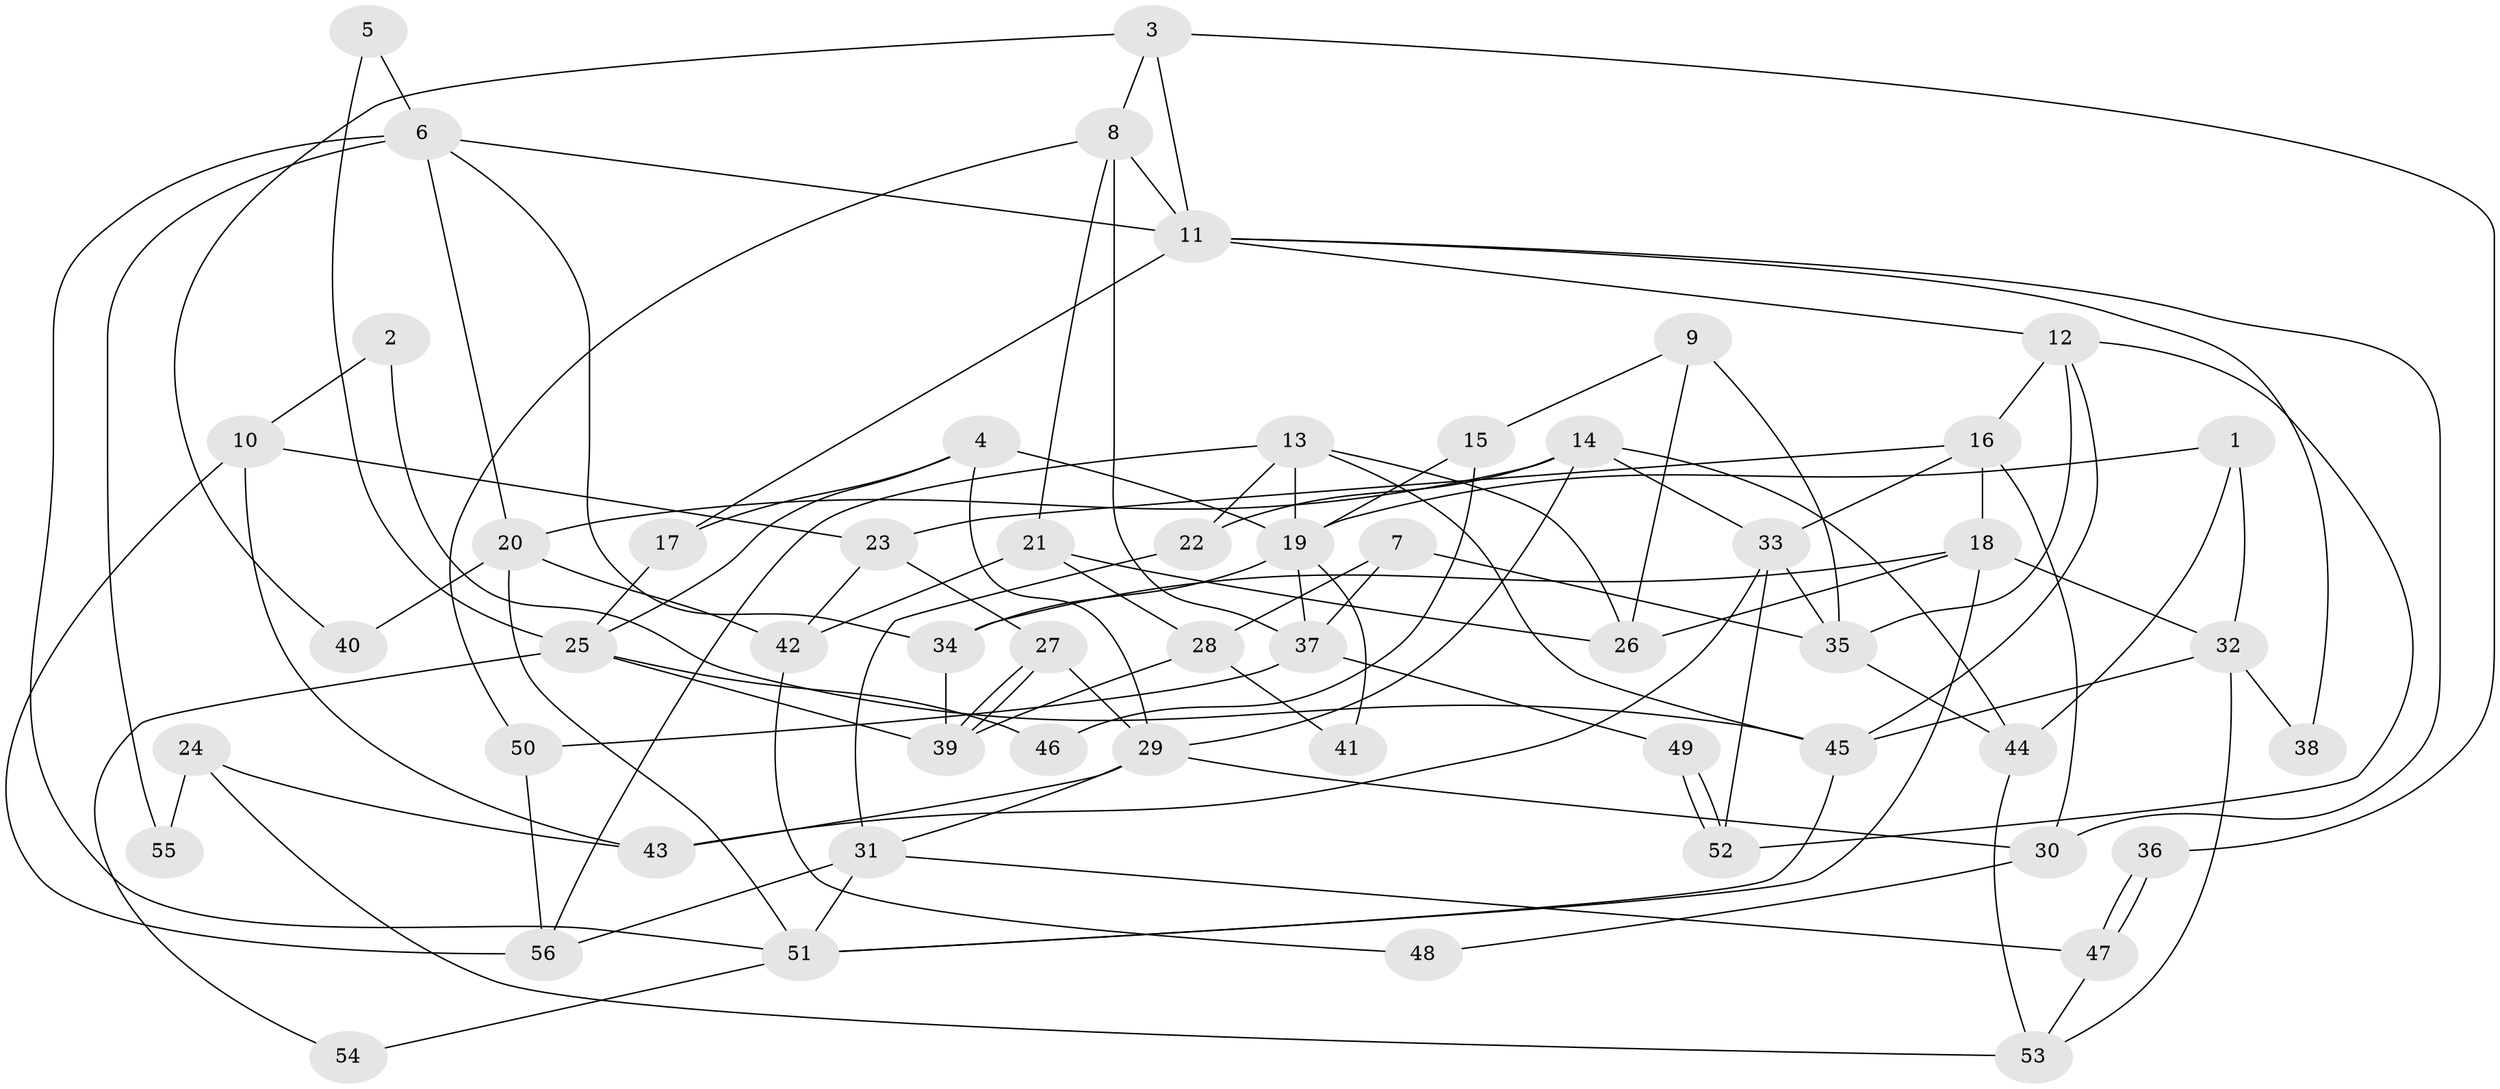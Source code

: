 // Generated by graph-tools (version 1.1) at 2025/15/03/09/25 04:15:12]
// undirected, 56 vertices, 112 edges
graph export_dot {
graph [start="1"]
  node [color=gray90,style=filled];
  1;
  2;
  3;
  4;
  5;
  6;
  7;
  8;
  9;
  10;
  11;
  12;
  13;
  14;
  15;
  16;
  17;
  18;
  19;
  20;
  21;
  22;
  23;
  24;
  25;
  26;
  27;
  28;
  29;
  30;
  31;
  32;
  33;
  34;
  35;
  36;
  37;
  38;
  39;
  40;
  41;
  42;
  43;
  44;
  45;
  46;
  47;
  48;
  49;
  50;
  51;
  52;
  53;
  54;
  55;
  56;
  1 -- 19;
  1 -- 44;
  1 -- 32;
  2 -- 10;
  2 -- 45;
  3 -- 11;
  3 -- 8;
  3 -- 36;
  3 -- 40;
  4 -- 29;
  4 -- 19;
  4 -- 17;
  4 -- 25;
  5 -- 25;
  5 -- 6;
  6 -- 51;
  6 -- 11;
  6 -- 20;
  6 -- 34;
  6 -- 55;
  7 -- 35;
  7 -- 37;
  7 -- 28;
  8 -- 50;
  8 -- 11;
  8 -- 21;
  8 -- 37;
  9 -- 35;
  9 -- 26;
  9 -- 15;
  10 -- 23;
  10 -- 43;
  10 -- 56;
  11 -- 30;
  11 -- 17;
  11 -- 12;
  11 -- 38;
  12 -- 52;
  12 -- 16;
  12 -- 35;
  12 -- 45;
  13 -- 45;
  13 -- 56;
  13 -- 19;
  13 -- 22;
  13 -- 26;
  14 -- 44;
  14 -- 29;
  14 -- 20;
  14 -- 22;
  14 -- 33;
  15 -- 19;
  15 -- 46;
  16 -- 18;
  16 -- 23;
  16 -- 30;
  16 -- 33;
  17 -- 25;
  18 -- 34;
  18 -- 32;
  18 -- 26;
  18 -- 51;
  19 -- 34;
  19 -- 37;
  19 -- 41;
  20 -- 40;
  20 -- 42;
  20 -- 51;
  21 -- 26;
  21 -- 28;
  21 -- 42;
  22 -- 31;
  23 -- 42;
  23 -- 27;
  24 -- 43;
  24 -- 53;
  24 -- 55;
  25 -- 39;
  25 -- 46;
  25 -- 54;
  27 -- 39;
  27 -- 39;
  27 -- 29;
  28 -- 39;
  28 -- 41;
  29 -- 31;
  29 -- 30;
  29 -- 43;
  30 -- 48;
  31 -- 51;
  31 -- 47;
  31 -- 56;
  32 -- 45;
  32 -- 38;
  32 -- 53;
  33 -- 35;
  33 -- 43;
  33 -- 52;
  34 -- 39;
  35 -- 44;
  36 -- 47;
  36 -- 47;
  37 -- 49;
  37 -- 50;
  42 -- 48;
  44 -- 53;
  45 -- 51;
  47 -- 53;
  49 -- 52;
  49 -- 52;
  50 -- 56;
  51 -- 54;
}
